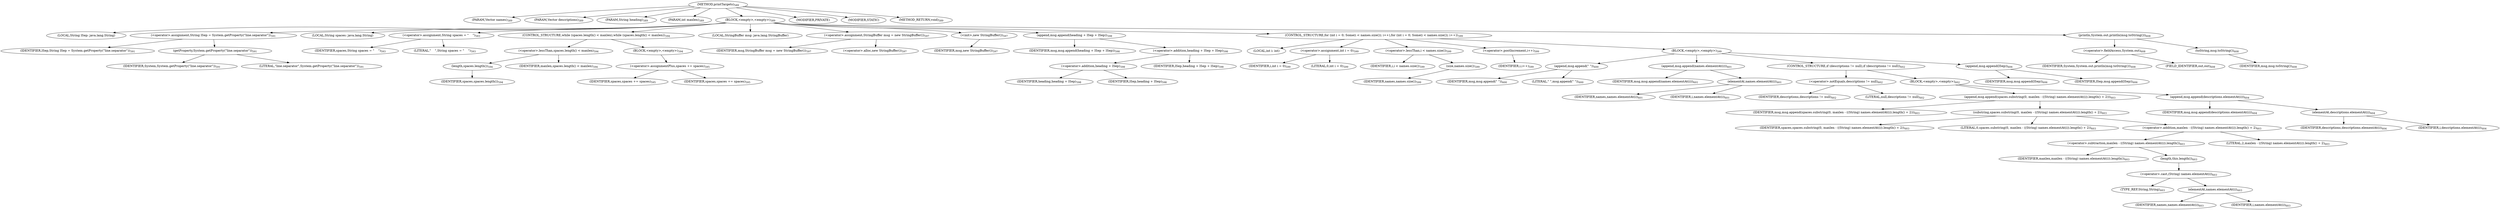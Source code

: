 digraph "printTargets" {  
"1539" [label = <(METHOD,printTargets)<SUB>589</SUB>> ]
"1540" [label = <(PARAM,Vector names)<SUB>589</SUB>> ]
"1541" [label = <(PARAM,Vector descriptions)<SUB>589</SUB>> ]
"1542" [label = <(PARAM,String heading)<SUB>589</SUB>> ]
"1543" [label = <(PARAM,int maxlen)<SUB>589</SUB>> ]
"1544" [label = <(BLOCK,&lt;empty&gt;,&lt;empty&gt;)<SUB>589</SUB>> ]
"1545" [label = <(LOCAL,String lSep: java.lang.String)> ]
"1546" [label = <(&lt;operator&gt;.assignment,String lSep = System.getProperty(&quot;line.separator&quot;))<SUB>591</SUB>> ]
"1547" [label = <(IDENTIFIER,lSep,String lSep = System.getProperty(&quot;line.separator&quot;))<SUB>591</SUB>> ]
"1548" [label = <(getProperty,System.getProperty(&quot;line.separator&quot;))<SUB>591</SUB>> ]
"1549" [label = <(IDENTIFIER,System,System.getProperty(&quot;line.separator&quot;))<SUB>591</SUB>> ]
"1550" [label = <(LITERAL,&quot;line.separator&quot;,System.getProperty(&quot;line.separator&quot;))<SUB>591</SUB>> ]
"1551" [label = <(LOCAL,String spaces: java.lang.String)> ]
"1552" [label = <(&lt;operator&gt;.assignment,String spaces = &quot;    &quot;)<SUB>593</SUB>> ]
"1553" [label = <(IDENTIFIER,spaces,String spaces = &quot;    &quot;)<SUB>593</SUB>> ]
"1554" [label = <(LITERAL,&quot;    &quot;,String spaces = &quot;    &quot;)<SUB>593</SUB>> ]
"1555" [label = <(CONTROL_STRUCTURE,while (spaces.length() &lt; maxlen),while (spaces.length() &lt; maxlen))<SUB>594</SUB>> ]
"1556" [label = <(&lt;operator&gt;.lessThan,spaces.length() &lt; maxlen)<SUB>594</SUB>> ]
"1557" [label = <(length,spaces.length())<SUB>594</SUB>> ]
"1558" [label = <(IDENTIFIER,spaces,spaces.length())<SUB>594</SUB>> ]
"1559" [label = <(IDENTIFIER,maxlen,spaces.length() &lt; maxlen)<SUB>594</SUB>> ]
"1560" [label = <(BLOCK,&lt;empty&gt;,&lt;empty&gt;)<SUB>594</SUB>> ]
"1561" [label = <(&lt;operator&gt;.assignmentPlus,spaces += spaces)<SUB>595</SUB>> ]
"1562" [label = <(IDENTIFIER,spaces,spaces += spaces)<SUB>595</SUB>> ]
"1563" [label = <(IDENTIFIER,spaces,spaces += spaces)<SUB>595</SUB>> ]
"40" [label = <(LOCAL,StringBuffer msg: java.lang.StringBuffer)> ]
"1564" [label = <(&lt;operator&gt;.assignment,StringBuffer msg = new StringBuffer())<SUB>597</SUB>> ]
"1565" [label = <(IDENTIFIER,msg,StringBuffer msg = new StringBuffer())<SUB>597</SUB>> ]
"1566" [label = <(&lt;operator&gt;.alloc,new StringBuffer())<SUB>597</SUB>> ]
"1567" [label = <(&lt;init&gt;,new StringBuffer())<SUB>597</SUB>> ]
"39" [label = <(IDENTIFIER,msg,new StringBuffer())<SUB>597</SUB>> ]
"1568" [label = <(append,msg.append(heading + lSep + lSep))<SUB>598</SUB>> ]
"1569" [label = <(IDENTIFIER,msg,msg.append(heading + lSep + lSep))<SUB>598</SUB>> ]
"1570" [label = <(&lt;operator&gt;.addition,heading + lSep + lSep)<SUB>598</SUB>> ]
"1571" [label = <(&lt;operator&gt;.addition,heading + lSep)<SUB>598</SUB>> ]
"1572" [label = <(IDENTIFIER,heading,heading + lSep)<SUB>598</SUB>> ]
"1573" [label = <(IDENTIFIER,lSep,heading + lSep)<SUB>598</SUB>> ]
"1574" [label = <(IDENTIFIER,lSep,heading + lSep + lSep)<SUB>598</SUB>> ]
"1575" [label = <(CONTROL_STRUCTURE,for (int i = 0; Some(i &lt; names.size()); i++),for (int i = 0; Some(i &lt; names.size()); i++))<SUB>599</SUB>> ]
"1576" [label = <(LOCAL,int i: int)> ]
"1577" [label = <(&lt;operator&gt;.assignment,int i = 0)<SUB>599</SUB>> ]
"1578" [label = <(IDENTIFIER,i,int i = 0)<SUB>599</SUB>> ]
"1579" [label = <(LITERAL,0,int i = 0)<SUB>599</SUB>> ]
"1580" [label = <(&lt;operator&gt;.lessThan,i &lt; names.size())<SUB>599</SUB>> ]
"1581" [label = <(IDENTIFIER,i,i &lt; names.size())<SUB>599</SUB>> ]
"1582" [label = <(size,names.size())<SUB>599</SUB>> ]
"1583" [label = <(IDENTIFIER,names,names.size())<SUB>599</SUB>> ]
"1584" [label = <(&lt;operator&gt;.postIncrement,i++)<SUB>599</SUB>> ]
"1585" [label = <(IDENTIFIER,i,i++)<SUB>599</SUB>> ]
"1586" [label = <(BLOCK,&lt;empty&gt;,&lt;empty&gt;)<SUB>599</SUB>> ]
"1587" [label = <(append,msg.append(&quot; &quot;))<SUB>600</SUB>> ]
"1588" [label = <(IDENTIFIER,msg,msg.append(&quot; &quot;))<SUB>600</SUB>> ]
"1589" [label = <(LITERAL,&quot; &quot;,msg.append(&quot; &quot;))<SUB>600</SUB>> ]
"1590" [label = <(append,msg.append(names.elementAt(i)))<SUB>601</SUB>> ]
"1591" [label = <(IDENTIFIER,msg,msg.append(names.elementAt(i)))<SUB>601</SUB>> ]
"1592" [label = <(elementAt,names.elementAt(i))<SUB>601</SUB>> ]
"1593" [label = <(IDENTIFIER,names,names.elementAt(i))<SUB>601</SUB>> ]
"1594" [label = <(IDENTIFIER,i,names.elementAt(i))<SUB>601</SUB>> ]
"1595" [label = <(CONTROL_STRUCTURE,if (descriptions != null),if (descriptions != null))<SUB>602</SUB>> ]
"1596" [label = <(&lt;operator&gt;.notEquals,descriptions != null)<SUB>602</SUB>> ]
"1597" [label = <(IDENTIFIER,descriptions,descriptions != null)<SUB>602</SUB>> ]
"1598" [label = <(LITERAL,null,descriptions != null)<SUB>602</SUB>> ]
"1599" [label = <(BLOCK,&lt;empty&gt;,&lt;empty&gt;)<SUB>602</SUB>> ]
"1600" [label = <(append,msg.append(spaces.substring(0, maxlen - ((String) names.elementAt(i)).length() + 2)))<SUB>603</SUB>> ]
"1601" [label = <(IDENTIFIER,msg,msg.append(spaces.substring(0, maxlen - ((String) names.elementAt(i)).length() + 2)))<SUB>603</SUB>> ]
"1602" [label = <(substring,spaces.substring(0, maxlen - ((String) names.elementAt(i)).length() + 2))<SUB>603</SUB>> ]
"1603" [label = <(IDENTIFIER,spaces,spaces.substring(0, maxlen - ((String) names.elementAt(i)).length() + 2))<SUB>603</SUB>> ]
"1604" [label = <(LITERAL,0,spaces.substring(0, maxlen - ((String) names.elementAt(i)).length() + 2))<SUB>603</SUB>> ]
"1605" [label = <(&lt;operator&gt;.addition,maxlen - ((String) names.elementAt(i)).length() + 2)<SUB>603</SUB>> ]
"1606" [label = <(&lt;operator&gt;.subtraction,maxlen - ((String) names.elementAt(i)).length())<SUB>603</SUB>> ]
"1607" [label = <(IDENTIFIER,maxlen,maxlen - ((String) names.elementAt(i)).length())<SUB>603</SUB>> ]
"1608" [label = <(length,this.length())<SUB>603</SUB>> ]
"1609" [label = <(&lt;operator&gt;.cast,(String) names.elementAt(i))<SUB>603</SUB>> ]
"1610" [label = <(TYPE_REF,String,String)<SUB>603</SUB>> ]
"1611" [label = <(elementAt,names.elementAt(i))<SUB>603</SUB>> ]
"1612" [label = <(IDENTIFIER,names,names.elementAt(i))<SUB>603</SUB>> ]
"1613" [label = <(IDENTIFIER,i,names.elementAt(i))<SUB>603</SUB>> ]
"1614" [label = <(LITERAL,2,maxlen - ((String) names.elementAt(i)).length() + 2)<SUB>603</SUB>> ]
"1615" [label = <(append,msg.append(descriptions.elementAt(i)))<SUB>604</SUB>> ]
"1616" [label = <(IDENTIFIER,msg,msg.append(descriptions.elementAt(i)))<SUB>604</SUB>> ]
"1617" [label = <(elementAt,descriptions.elementAt(i))<SUB>604</SUB>> ]
"1618" [label = <(IDENTIFIER,descriptions,descriptions.elementAt(i))<SUB>604</SUB>> ]
"1619" [label = <(IDENTIFIER,i,descriptions.elementAt(i))<SUB>604</SUB>> ]
"1620" [label = <(append,msg.append(lSep))<SUB>606</SUB>> ]
"1621" [label = <(IDENTIFIER,msg,msg.append(lSep))<SUB>606</SUB>> ]
"1622" [label = <(IDENTIFIER,lSep,msg.append(lSep))<SUB>606</SUB>> ]
"1623" [label = <(println,System.out.println(msg.toString()))<SUB>608</SUB>> ]
"1624" [label = <(&lt;operator&gt;.fieldAccess,System.out)<SUB>608</SUB>> ]
"1625" [label = <(IDENTIFIER,System,System.out.println(msg.toString()))<SUB>608</SUB>> ]
"1626" [label = <(FIELD_IDENTIFIER,out,out)<SUB>608</SUB>> ]
"1627" [label = <(toString,msg.toString())<SUB>608</SUB>> ]
"1628" [label = <(IDENTIFIER,msg,msg.toString())<SUB>608</SUB>> ]
"1629" [label = <(MODIFIER,PRIVATE)> ]
"1630" [label = <(MODIFIER,STATIC)> ]
"1631" [label = <(METHOD_RETURN,void)<SUB>589</SUB>> ]
  "1539" -> "1540" 
  "1539" -> "1541" 
  "1539" -> "1542" 
  "1539" -> "1543" 
  "1539" -> "1544" 
  "1539" -> "1629" 
  "1539" -> "1630" 
  "1539" -> "1631" 
  "1544" -> "1545" 
  "1544" -> "1546" 
  "1544" -> "1551" 
  "1544" -> "1552" 
  "1544" -> "1555" 
  "1544" -> "40" 
  "1544" -> "1564" 
  "1544" -> "1567" 
  "1544" -> "1568" 
  "1544" -> "1575" 
  "1544" -> "1623" 
  "1546" -> "1547" 
  "1546" -> "1548" 
  "1548" -> "1549" 
  "1548" -> "1550" 
  "1552" -> "1553" 
  "1552" -> "1554" 
  "1555" -> "1556" 
  "1555" -> "1560" 
  "1556" -> "1557" 
  "1556" -> "1559" 
  "1557" -> "1558" 
  "1560" -> "1561" 
  "1561" -> "1562" 
  "1561" -> "1563" 
  "1564" -> "1565" 
  "1564" -> "1566" 
  "1567" -> "39" 
  "1568" -> "1569" 
  "1568" -> "1570" 
  "1570" -> "1571" 
  "1570" -> "1574" 
  "1571" -> "1572" 
  "1571" -> "1573" 
  "1575" -> "1576" 
  "1575" -> "1577" 
  "1575" -> "1580" 
  "1575" -> "1584" 
  "1575" -> "1586" 
  "1577" -> "1578" 
  "1577" -> "1579" 
  "1580" -> "1581" 
  "1580" -> "1582" 
  "1582" -> "1583" 
  "1584" -> "1585" 
  "1586" -> "1587" 
  "1586" -> "1590" 
  "1586" -> "1595" 
  "1586" -> "1620" 
  "1587" -> "1588" 
  "1587" -> "1589" 
  "1590" -> "1591" 
  "1590" -> "1592" 
  "1592" -> "1593" 
  "1592" -> "1594" 
  "1595" -> "1596" 
  "1595" -> "1599" 
  "1596" -> "1597" 
  "1596" -> "1598" 
  "1599" -> "1600" 
  "1599" -> "1615" 
  "1600" -> "1601" 
  "1600" -> "1602" 
  "1602" -> "1603" 
  "1602" -> "1604" 
  "1602" -> "1605" 
  "1605" -> "1606" 
  "1605" -> "1614" 
  "1606" -> "1607" 
  "1606" -> "1608" 
  "1608" -> "1609" 
  "1609" -> "1610" 
  "1609" -> "1611" 
  "1611" -> "1612" 
  "1611" -> "1613" 
  "1615" -> "1616" 
  "1615" -> "1617" 
  "1617" -> "1618" 
  "1617" -> "1619" 
  "1620" -> "1621" 
  "1620" -> "1622" 
  "1623" -> "1624" 
  "1623" -> "1627" 
  "1624" -> "1625" 
  "1624" -> "1626" 
  "1627" -> "1628" 
}
